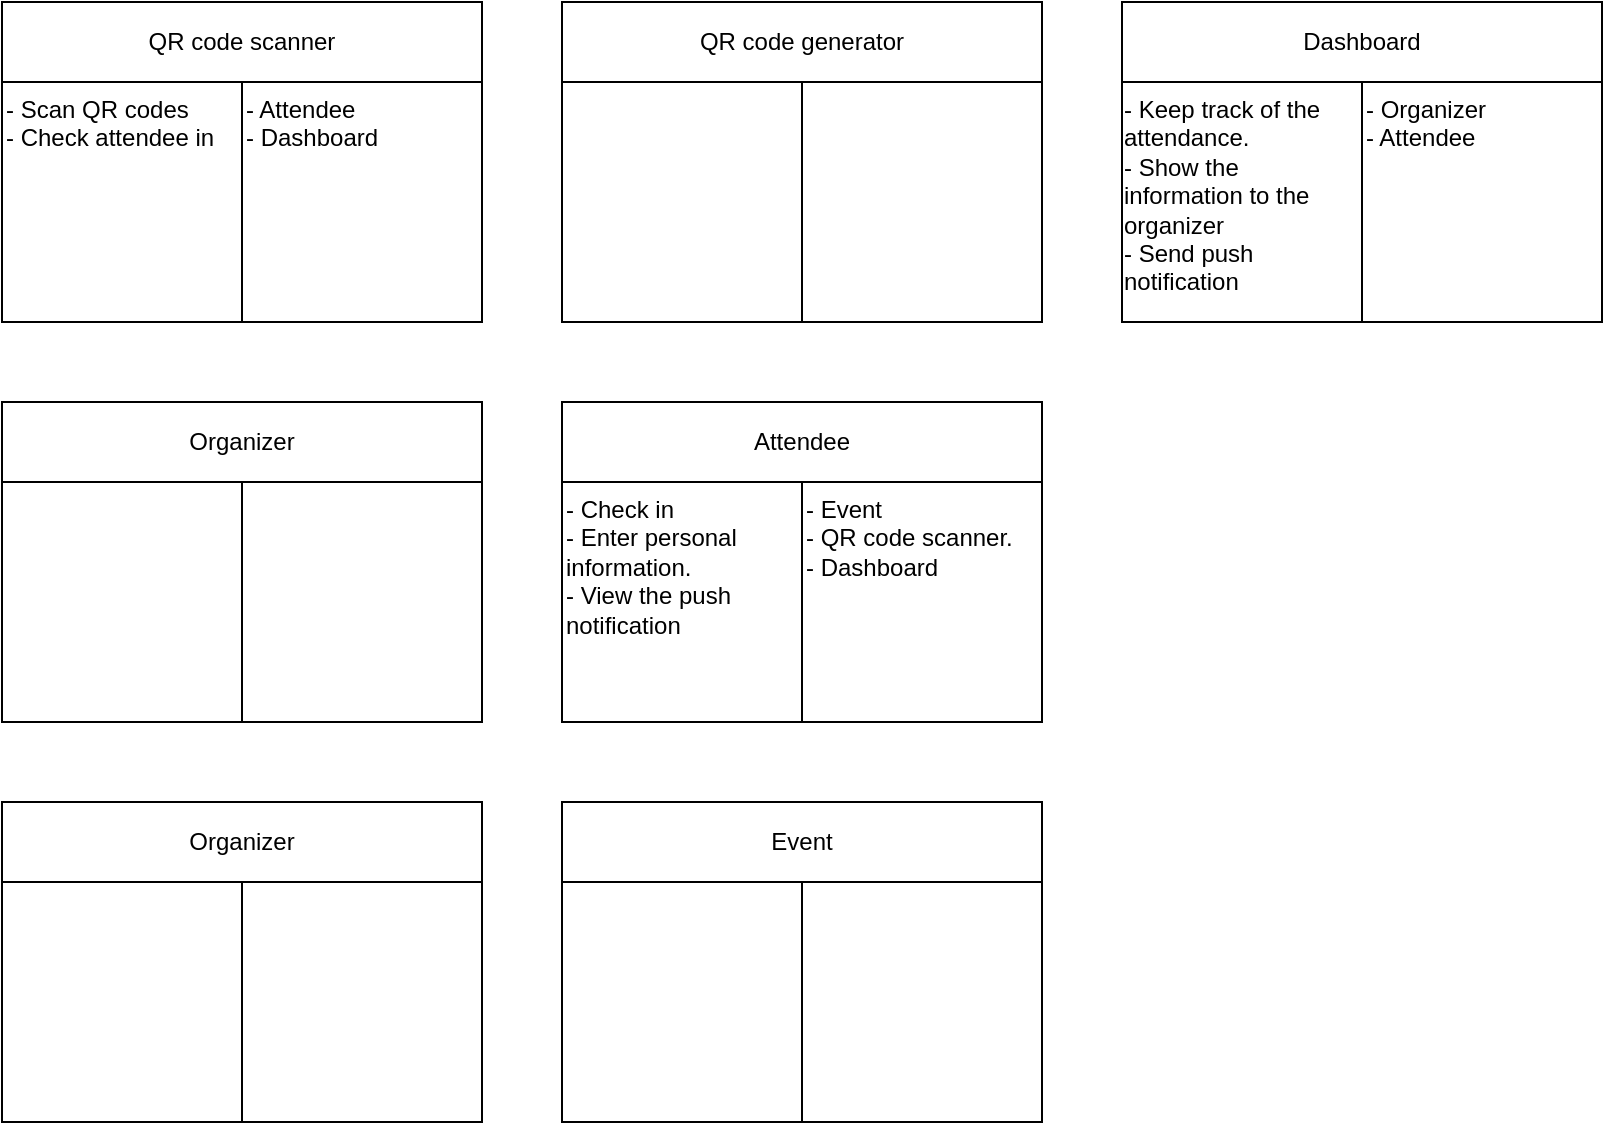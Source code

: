 <mxfile version="23.1.1" type="github">
  <diagram name="Page-1" id="isyf78NvJ2EBEAnTLSQR">
    <mxGraphModel dx="769" dy="700" grid="1" gridSize="10" guides="1" tooltips="1" connect="1" arrows="1" fold="1" page="1" pageScale="1" pageWidth="1100" pageHeight="850" math="0" shadow="0">
      <root>
        <mxCell id="0" />
        <mxCell id="1" parent="0" />
        <mxCell id="p0VleNT7jk7Zis_5twDi-4" value="" style="group;align=left;verticalAlign=top;" vertex="1" connectable="0" parent="1">
          <mxGeometry x="160" y="120" width="240" height="160" as="geometry" />
        </mxCell>
        <mxCell id="p0VleNT7jk7Zis_5twDi-1" value="QR code scanner" style="rounded=0;whiteSpace=wrap;html=1;" vertex="1" parent="p0VleNT7jk7Zis_5twDi-4">
          <mxGeometry width="240" height="40" as="geometry" />
        </mxCell>
        <mxCell id="p0VleNT7jk7Zis_5twDi-2" value="- Scan QR codes&lt;br&gt;- Check attendee in" style="rounded=0;whiteSpace=wrap;html=1;verticalAlign=top;align=left;" vertex="1" parent="p0VleNT7jk7Zis_5twDi-4">
          <mxGeometry y="40" width="120" height="120" as="geometry" />
        </mxCell>
        <mxCell id="p0VleNT7jk7Zis_5twDi-3" value="- Attendee&lt;br&gt;&lt;div style=&quot;&quot;&gt;- Dashboard&lt;/div&gt;" style="rounded=0;whiteSpace=wrap;html=1;verticalAlign=top;align=left;" vertex="1" parent="p0VleNT7jk7Zis_5twDi-4">
          <mxGeometry x="120" y="40" width="120" height="120" as="geometry" />
        </mxCell>
        <mxCell id="p0VleNT7jk7Zis_5twDi-5" value="" style="group" vertex="1" connectable="0" parent="1">
          <mxGeometry x="440" y="120" width="240" height="160" as="geometry" />
        </mxCell>
        <mxCell id="p0VleNT7jk7Zis_5twDi-6" value="QR code generator" style="rounded=0;whiteSpace=wrap;html=1;" vertex="1" parent="p0VleNT7jk7Zis_5twDi-5">
          <mxGeometry width="240" height="40" as="geometry" />
        </mxCell>
        <mxCell id="p0VleNT7jk7Zis_5twDi-7" value="" style="rounded=0;whiteSpace=wrap;html=1;" vertex="1" parent="p0VleNT7jk7Zis_5twDi-5">
          <mxGeometry y="40" width="120" height="120" as="geometry" />
        </mxCell>
        <mxCell id="p0VleNT7jk7Zis_5twDi-8" value="" style="rounded=0;whiteSpace=wrap;html=1;" vertex="1" parent="p0VleNT7jk7Zis_5twDi-5">
          <mxGeometry x="120" y="40" width="120" height="120" as="geometry" />
        </mxCell>
        <mxCell id="p0VleNT7jk7Zis_5twDi-9" value="" style="group" vertex="1" connectable="0" parent="1">
          <mxGeometry x="160" y="320" width="240" height="160" as="geometry" />
        </mxCell>
        <mxCell id="p0VleNT7jk7Zis_5twDi-10" value="Organizer" style="rounded=0;whiteSpace=wrap;html=1;" vertex="1" parent="p0VleNT7jk7Zis_5twDi-9">
          <mxGeometry width="240" height="40" as="geometry" />
        </mxCell>
        <mxCell id="p0VleNT7jk7Zis_5twDi-11" value="" style="rounded=0;whiteSpace=wrap;html=1;" vertex="1" parent="p0VleNT7jk7Zis_5twDi-9">
          <mxGeometry y="40" width="120" height="120" as="geometry" />
        </mxCell>
        <mxCell id="p0VleNT7jk7Zis_5twDi-12" value="" style="rounded=0;whiteSpace=wrap;html=1;" vertex="1" parent="p0VleNT7jk7Zis_5twDi-9">
          <mxGeometry x="120" y="40" width="120" height="120" as="geometry" />
        </mxCell>
        <mxCell id="p0VleNT7jk7Zis_5twDi-13" value="" style="group" vertex="1" connectable="0" parent="1">
          <mxGeometry x="440" y="320" width="240" height="160" as="geometry" />
        </mxCell>
        <mxCell id="p0VleNT7jk7Zis_5twDi-14" value="Attendee" style="rounded=0;whiteSpace=wrap;html=1;" vertex="1" parent="p0VleNT7jk7Zis_5twDi-13">
          <mxGeometry width="240" height="40" as="geometry" />
        </mxCell>
        <mxCell id="p0VleNT7jk7Zis_5twDi-15" value="- Check in&lt;br&gt;- Enter personal information.&lt;br&gt;- View the push notification&amp;nbsp;" style="rounded=0;whiteSpace=wrap;html=1;verticalAlign=top;align=left;" vertex="1" parent="p0VleNT7jk7Zis_5twDi-13">
          <mxGeometry y="40" width="120" height="120" as="geometry" />
        </mxCell>
        <mxCell id="p0VleNT7jk7Zis_5twDi-16" value="- Event&lt;br&gt;- QR code scanner.&lt;br&gt;- Dashboard&amp;nbsp;" style="rounded=0;whiteSpace=wrap;html=1;align=left;verticalAlign=top;" vertex="1" parent="p0VleNT7jk7Zis_5twDi-13">
          <mxGeometry x="120" y="40" width="120" height="120" as="geometry" />
        </mxCell>
        <mxCell id="p0VleNT7jk7Zis_5twDi-17" value="" style="group" vertex="1" connectable="0" parent="1">
          <mxGeometry x="160" y="520" width="240" height="160" as="geometry" />
        </mxCell>
        <mxCell id="p0VleNT7jk7Zis_5twDi-18" value="Organizer" style="rounded=0;whiteSpace=wrap;html=1;" vertex="1" parent="p0VleNT7jk7Zis_5twDi-17">
          <mxGeometry width="240" height="40" as="geometry" />
        </mxCell>
        <mxCell id="p0VleNT7jk7Zis_5twDi-19" value="" style="rounded=0;whiteSpace=wrap;html=1;" vertex="1" parent="p0VleNT7jk7Zis_5twDi-17">
          <mxGeometry y="40" width="120" height="120" as="geometry" />
        </mxCell>
        <mxCell id="p0VleNT7jk7Zis_5twDi-20" value="" style="rounded=0;whiteSpace=wrap;html=1;" vertex="1" parent="p0VleNT7jk7Zis_5twDi-17">
          <mxGeometry x="120" y="40" width="120" height="120" as="geometry" />
        </mxCell>
        <mxCell id="p0VleNT7jk7Zis_5twDi-21" value="" style="group" vertex="1" connectable="0" parent="1">
          <mxGeometry x="440" y="520" width="240" height="160" as="geometry" />
        </mxCell>
        <mxCell id="p0VleNT7jk7Zis_5twDi-22" value="Event" style="rounded=0;whiteSpace=wrap;html=1;" vertex="1" parent="p0VleNT7jk7Zis_5twDi-21">
          <mxGeometry width="240" height="40" as="geometry" />
        </mxCell>
        <mxCell id="p0VleNT7jk7Zis_5twDi-23" value="" style="rounded=0;whiteSpace=wrap;html=1;" vertex="1" parent="p0VleNT7jk7Zis_5twDi-21">
          <mxGeometry y="40" width="120" height="120" as="geometry" />
        </mxCell>
        <mxCell id="p0VleNT7jk7Zis_5twDi-24" value="" style="rounded=0;whiteSpace=wrap;html=1;" vertex="1" parent="p0VleNT7jk7Zis_5twDi-21">
          <mxGeometry x="120" y="40" width="120" height="120" as="geometry" />
        </mxCell>
        <mxCell id="p0VleNT7jk7Zis_5twDi-25" value="" style="group;align=left;verticalAlign=top;horizontal=0;" vertex="1" connectable="0" parent="1">
          <mxGeometry x="720" y="120" width="240" height="160" as="geometry" />
        </mxCell>
        <mxCell id="p0VleNT7jk7Zis_5twDi-26" value="Dashboard" style="rounded=0;whiteSpace=wrap;html=1;" vertex="1" parent="p0VleNT7jk7Zis_5twDi-25">
          <mxGeometry width="240" height="40" as="geometry" />
        </mxCell>
        <mxCell id="p0VleNT7jk7Zis_5twDi-27" value="&lt;div style=&quot;text-align: left;&quot;&gt;- Keep track of the attendance.&lt;/div&gt;&lt;div style=&quot;text-align: left;&quot;&gt;- Show the information to the organizer&lt;/div&gt;&lt;div style=&quot;text-align: left;&quot;&gt;- Send push notification&lt;/div&gt;" style="rounded=0;whiteSpace=wrap;html=1;verticalAlign=top;" vertex="1" parent="p0VleNT7jk7Zis_5twDi-25">
          <mxGeometry y="40" width="120" height="120" as="geometry" />
        </mxCell>
        <mxCell id="p0VleNT7jk7Zis_5twDi-28" value="&lt;div style=&quot;&quot;&gt;- Organizer&lt;/div&gt;- Attendee" style="rounded=0;whiteSpace=wrap;html=1;align=left;horizontal=1;verticalAlign=top;" vertex="1" parent="p0VleNT7jk7Zis_5twDi-25">
          <mxGeometry x="120" y="40" width="120" height="120" as="geometry" />
        </mxCell>
      </root>
    </mxGraphModel>
  </diagram>
</mxfile>

